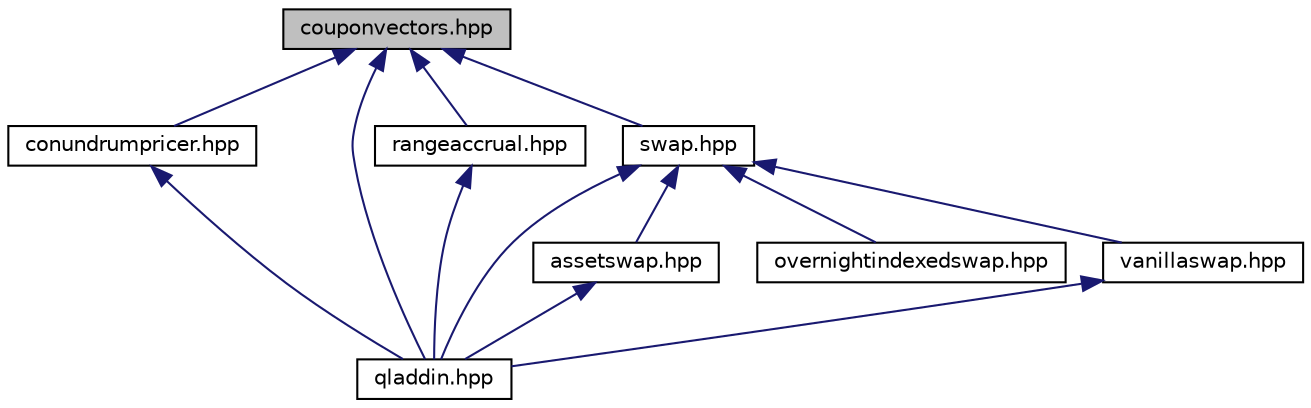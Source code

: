 digraph "couponvectors.hpp"
{
  edge [fontname="Helvetica",fontsize="10",labelfontname="Helvetica",labelfontsize="10"];
  node [fontname="Helvetica",fontsize="10",shape=record];
  Node8 [label="couponvectors.hpp",height=0.2,width=0.4,color="black", fillcolor="grey75", style="filled", fontcolor="black"];
  Node8 -> Node9 [dir="back",color="midnightblue",fontsize="10",style="solid",fontname="Helvetica"];
  Node9 [label="conundrumpricer.hpp",height=0.2,width=0.4,color="black", fillcolor="white", style="filled",URL="$conundrumpricer_8hpp.html"];
  Node9 -> Node10 [dir="back",color="midnightblue",fontsize="10",style="solid",fontname="Helvetica"];
  Node10 [label="qladdin.hpp",height=0.2,width=0.4,color="black", fillcolor="white", style="filled",URL="$qladdin_8hpp.html"];
  Node8 -> Node10 [dir="back",color="midnightblue",fontsize="10",style="solid",fontname="Helvetica"];
  Node8 -> Node11 [dir="back",color="midnightblue",fontsize="10",style="solid",fontname="Helvetica"];
  Node11 [label="rangeaccrual.hpp",height=0.2,width=0.4,color="black", fillcolor="white", style="filled",URL="$rangeaccrual_8hpp.html"];
  Node11 -> Node10 [dir="back",color="midnightblue",fontsize="10",style="solid",fontname="Helvetica"];
  Node8 -> Node12 [dir="back",color="midnightblue",fontsize="10",style="solid",fontname="Helvetica"];
  Node12 [label="swap.hpp",height=0.2,width=0.4,color="black", fillcolor="white", style="filled",URL="$swap_8hpp.html"];
  Node12 -> Node13 [dir="back",color="midnightblue",fontsize="10",style="solid",fontname="Helvetica"];
  Node13 [label="assetswap.hpp",height=0.2,width=0.4,color="black", fillcolor="white", style="filled",URL="$assetswap_8hpp.html"];
  Node13 -> Node10 [dir="back",color="midnightblue",fontsize="10",style="solid",fontname="Helvetica"];
  Node12 -> Node14 [dir="back",color="midnightblue",fontsize="10",style="solid",fontname="Helvetica"];
  Node14 [label="overnightindexedswap.hpp",height=0.2,width=0.4,color="black", fillcolor="white", style="filled",URL="$overnightindexedswap_8hpp.html"];
  Node12 -> Node10 [dir="back",color="midnightblue",fontsize="10",style="solid",fontname="Helvetica"];
  Node12 -> Node15 [dir="back",color="midnightblue",fontsize="10",style="solid",fontname="Helvetica"];
  Node15 [label="vanillaswap.hpp",height=0.2,width=0.4,color="black", fillcolor="white", style="filled",URL="$vanillaswap_8hpp.html"];
  Node15 -> Node10 [dir="back",color="midnightblue",fontsize="10",style="solid",fontname="Helvetica"];
}
